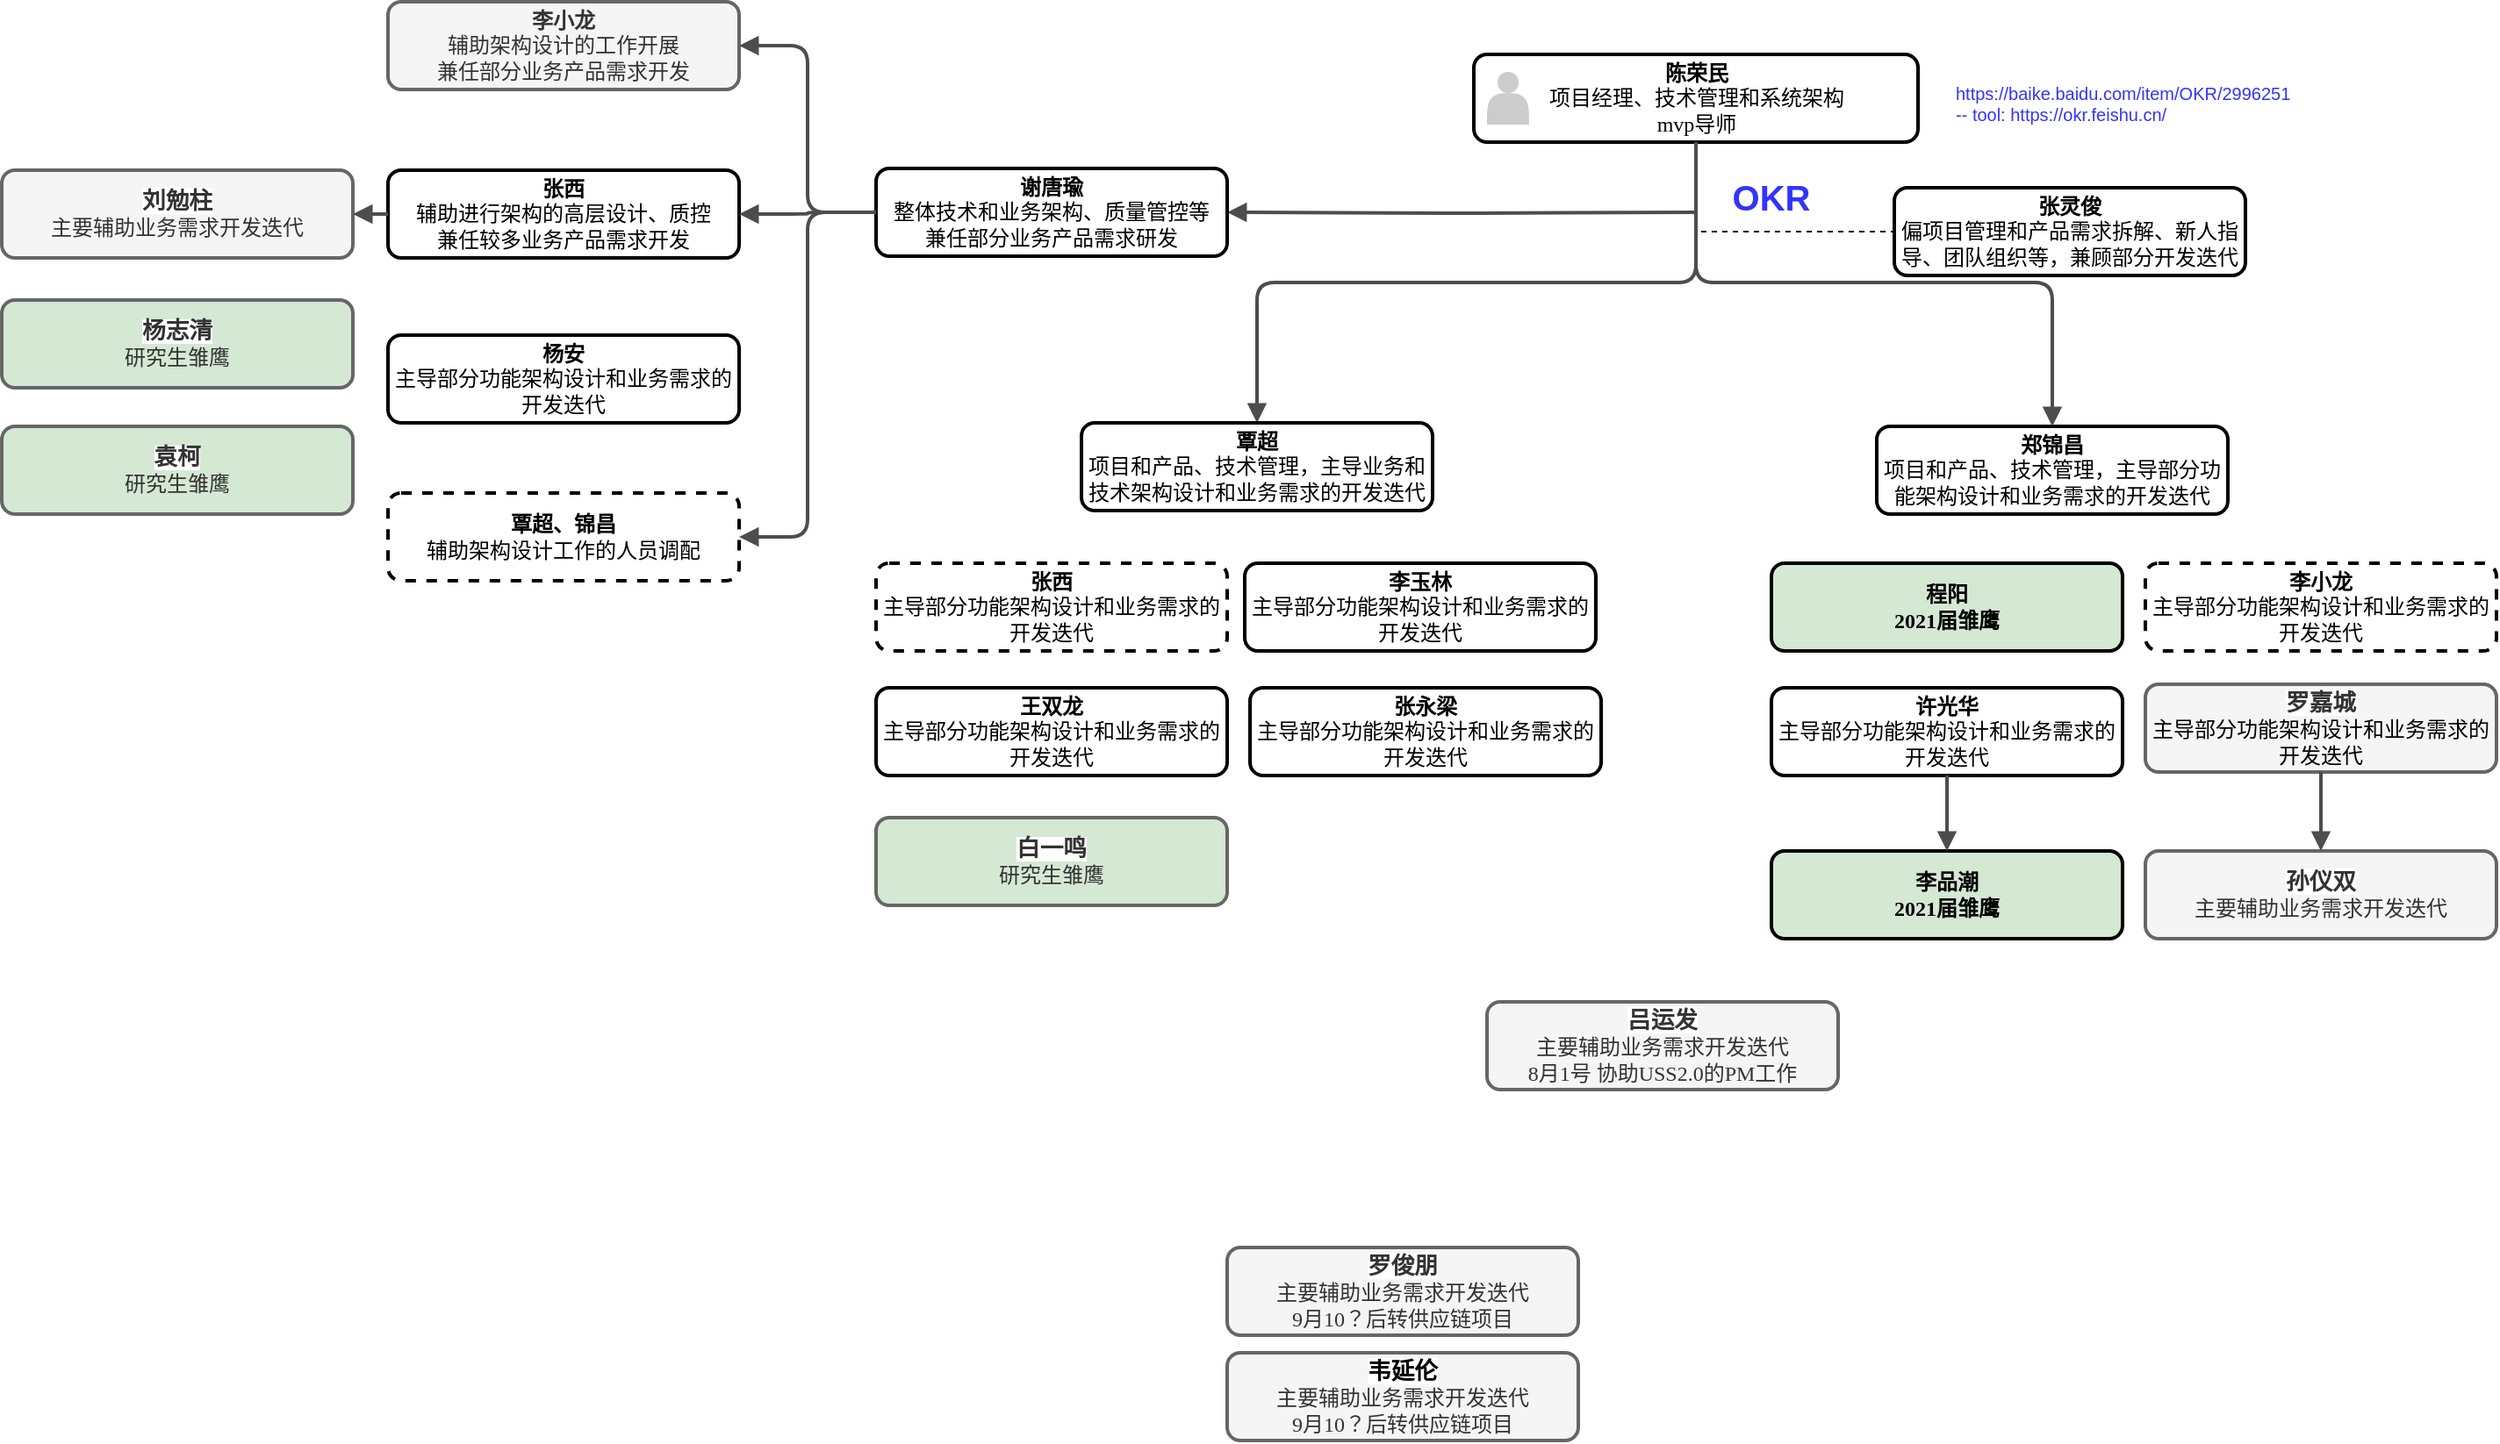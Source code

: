 <mxfile version="15.3.1" type="github">
  <diagram id="XCn5R71U23cUI78QWHwZ" name="Page-1">
    <mxGraphModel dx="1422" dy="761" grid="1" gridSize="10" guides="1" tooltips="1" connect="1" arrows="1" fold="1" page="1" pageScale="1" pageWidth="2339" pageHeight="3300" math="0" shadow="0">
      <root>
        <mxCell id="0" />
        <mxCell id="1" parent="0" />
        <mxCell id="R3nw1enJqBIg4pQ9TNsO-1" value="" style="edgeStyle=orthogonalEdgeStyle;rounded=1;html=1;labelBackgroundColor=none;endArrow=block;endFill=1;strokeColor=#4D4D4D;strokeWidth=2;fontFamily=Verdana;fontSize=12;fontStyle=1;entryX=0.5;entryY=0;entryDx=0;entryDy=0;" parent="1" source="R3nw1enJqBIg4pQ9TNsO-4" target="R3nw1enJqBIg4pQ9TNsO-15" edge="1">
          <mxGeometry relative="1" as="geometry">
            <mxPoint x="990" y="320" as="targetPoint" />
            <Array as="points">
              <mxPoint x="997" y="250" />
              <mxPoint x="747" y="250" />
            </Array>
          </mxGeometry>
        </mxCell>
        <object label="" id="R3nw1enJqBIg4pQ9TNsO-2">
          <mxCell style="edgeStyle=orthogonalEdgeStyle;rounded=1;html=1;labelBackgroundColor=none;endArrow=block;endFill=1;strokeColor=#4D4D4D;strokeWidth=2;fontFamily=Verdana;fontSize=12;fontStyle=1;entryX=1;entryY=0.5;entryDx=0;entryDy=0;" parent="1" target="R3nw1enJqBIg4pQ9TNsO-3" edge="1">
            <mxGeometry relative="1" as="geometry">
              <mxPoint x="997" y="210" as="sourcePoint" />
              <mxPoint x="600" y="290" as="targetPoint" />
            </mxGeometry>
          </mxCell>
        </object>
        <mxCell id="R3nw1enJqBIg4pQ9TNsO-3" value="&lt;div&gt;谢唐瑜&lt;/div&gt;&lt;div&gt;&lt;span style=&quot;font-weight: normal&quot;&gt;整体技术和业务架构、质量管控等&lt;/span&gt;&lt;/div&gt;&lt;div&gt;&lt;span style=&quot;font-weight: normal&quot;&gt;兼任部分业务产品需求研发&lt;/span&gt;&lt;/div&gt;" style="whiteSpace=wrap;html=1;rounded=1;shadow=0;comic=0;strokeWidth=2;fontFamily=Verdana;align=center;fontSize=12;fontStyle=1" parent="1" vertex="1">
          <mxGeometry x="530" y="185" width="200" height="50" as="geometry" />
        </mxCell>
        <mxCell id="R3nw1enJqBIg4pQ9TNsO-4" value="&lt;div&gt;&lt;span&gt;陈荣民&lt;/span&gt;&lt;/div&gt;&lt;div&gt;&lt;span style=&quot;font-weight: normal&quot;&gt;项目经理、技术管理和系统架构&lt;/span&gt;&lt;/div&gt;&lt;div&gt;&lt;span style=&quot;font-weight: normal&quot;&gt;mvp导师&lt;/span&gt;&lt;/div&gt;" style="whiteSpace=wrap;html=1;rounded=1;shadow=0;comic=0;strokeWidth=2;fontFamily=Verdana;align=center;fontSize=12;fontStyle=1" parent="1" vertex="1">
          <mxGeometry x="870.5" y="120" width="253" height="50" as="geometry" />
        </mxCell>
        <mxCell id="R3nw1enJqBIg4pQ9TNsO-5" value="" style="shape=actor;whiteSpace=wrap;html=1;rounded=0;shadow=0;comic=0;strokeWidth=1;fillColor=#CCCCCC;fontFamily=Verdana;align=center;strokeColor=none;fontSize=12;fontStyle=1" parent="1" vertex="1">
          <mxGeometry x="878" y="130" width="24" height="30" as="geometry" />
        </mxCell>
        <mxCell id="R3nw1enJqBIg4pQ9TNsO-6" value="&lt;div&gt;李小龙&lt;/div&gt;&lt;div&gt;&lt;span style=&quot;font-weight: normal&quot;&gt;辅助架构设计的工作开展&lt;/span&gt;&lt;/div&gt;&lt;div&gt;&lt;span style=&quot;font-weight: normal&quot;&gt;兼任部分业务产品需求开发&lt;/span&gt;&lt;/div&gt;" style="whiteSpace=wrap;html=1;rounded=1;shadow=0;comic=0;strokeWidth=2;fontFamily=Verdana;align=center;fontSize=12;fontStyle=1;fillColor=#f5f5f5;strokeColor=#666666;fontColor=#333333;" parent="1" vertex="1">
          <mxGeometry x="252" y="90" width="200" height="50" as="geometry" />
        </mxCell>
        <mxCell id="R3nw1enJqBIg4pQ9TNsO-7" value="&lt;div&gt;张西&lt;/div&gt;&lt;div&gt;&lt;span style=&quot;font-weight: normal&quot;&gt;辅助进行架构的高层设计、质控&lt;/span&gt;&lt;/div&gt;&lt;div&gt;&lt;span style=&quot;font-weight: normal&quot;&gt;兼任较多业务产品需求开发&lt;/span&gt;&lt;/div&gt;" style="whiteSpace=wrap;html=1;rounded=1;shadow=0;comic=0;strokeWidth=2;fontFamily=Verdana;align=center;fontSize=12;fontStyle=1;" parent="1" vertex="1">
          <mxGeometry x="252" y="186" width="200" height="50" as="geometry" />
        </mxCell>
        <mxCell id="R3nw1enJqBIg4pQ9TNsO-8" value="&lt;div&gt;覃超、锦昌&lt;/div&gt;&lt;div&gt;&lt;span style=&quot;font-weight: normal&quot;&gt;辅助架构设计工作的人员调配&lt;/span&gt;&lt;/div&gt;" style="whiteSpace=wrap;html=1;rounded=1;shadow=0;comic=0;strokeWidth=2;fontFamily=Verdana;align=center;fontSize=12;fontStyle=1;dashed=1;" parent="1" vertex="1">
          <mxGeometry x="252" y="370" width="200" height="50" as="geometry" />
        </mxCell>
        <mxCell id="R3nw1enJqBIg4pQ9TNsO-9" value="&lt;div&gt;&lt;span style=&quot;font-family: &amp;#34;arial&amp;#34; ; font-size: 13.333px ; text-align: left ; background-color: rgb(255 , 255 , 255)&quot;&gt;刘勉柱&lt;/span&gt;&lt;br&gt;&lt;/div&gt;&lt;div&gt;&lt;span style=&quot;font-weight: normal&quot;&gt;主要辅助业务需求开发迭代&lt;/span&gt;&lt;/div&gt;" style="whiteSpace=wrap;html=1;rounded=1;shadow=0;comic=0;strokeWidth=2;fontFamily=Verdana;align=center;fontSize=12;fontStyle=1;fillColor=#f5f5f5;strokeColor=#666666;fontColor=#333333;" parent="1" vertex="1">
          <mxGeometry x="32" y="186" width="200" height="50" as="geometry" />
        </mxCell>
        <mxCell id="R3nw1enJqBIg4pQ9TNsO-10" value="&lt;div&gt;张灵俊&lt;/div&gt;&lt;div&gt;&lt;span style=&quot;font-weight: normal&quot;&gt;偏项目管理和产品需求拆解、新人指导、团队组织等，兼顾部分开发迭代&lt;/span&gt;&lt;/div&gt;" style="whiteSpace=wrap;html=1;rounded=1;shadow=0;comic=0;strokeWidth=2;fontFamily=Verdana;align=center;fontSize=12;fontStyle=1;" parent="1" vertex="1">
          <mxGeometry x="1110" y="196" width="200" height="50" as="geometry" />
        </mxCell>
        <mxCell id="R3nw1enJqBIg4pQ9TNsO-12" value="&lt;div&gt;许光华&lt;/div&gt;&lt;div&gt;&lt;span style=&quot;font-weight: normal&quot;&gt;主导部分功能架构设计和业务需求的开发迭代&lt;/span&gt;&lt;/div&gt;" style="whiteSpace=wrap;html=1;rounded=1;shadow=0;comic=0;strokeWidth=2;fontFamily=Verdana;align=center;fontSize=12;fontStyle=1;" parent="1" vertex="1">
          <mxGeometry x="1040" y="481" width="200" height="50" as="geometry" />
        </mxCell>
        <mxCell id="R3nw1enJqBIg4pQ9TNsO-13" value="&lt;div&gt;张西&lt;/div&gt;&lt;div&gt;&lt;span style=&quot;font-weight: 400&quot;&gt;主导部分功能架构设计和业务需求的开发迭代&lt;/span&gt;&lt;br&gt;&lt;/div&gt;" style="whiteSpace=wrap;html=1;rounded=1;shadow=0;comic=0;strokeWidth=2;fontFamily=Verdana;align=center;fontSize=12;fontStyle=1;dashed=1;" parent="1" vertex="1">
          <mxGeometry x="530" y="410" width="200" height="50" as="geometry" />
        </mxCell>
        <mxCell id="R3nw1enJqBIg4pQ9TNsO-14" value="" style="edgeStyle=orthogonalEdgeStyle;rounded=1;html=1;labelBackgroundColor=none;endArrow=block;endFill=1;strokeColor=#4D4D4D;strokeWidth=2;fontFamily=Verdana;fontSize=12;fontStyle=1;exitX=0;exitY=0.5;exitDx=0;exitDy=0;entryX=1;entryY=0.5;entryDx=0;entryDy=0;" parent="1" source="R3nw1enJqBIg4pQ9TNsO-3" target="R3nw1enJqBIg4pQ9TNsO-6" edge="1">
          <mxGeometry relative="1" as="geometry">
            <mxPoint x="611.94" y="279.999" as="sourcePoint" />
            <mxPoint x="901.999" y="374.94" as="targetPoint" />
          </mxGeometry>
        </mxCell>
        <mxCell id="R3nw1enJqBIg4pQ9TNsO-15" value="&lt;div&gt;覃超&lt;/div&gt;&lt;div&gt;&lt;span style=&quot;font-weight: 400&quot;&gt;项目和产品、技术管理，主导业务和技术架构设计和业务需求的开发迭代&lt;/span&gt;&lt;br&gt;&lt;/div&gt;" style="whiteSpace=wrap;html=1;rounded=1;shadow=0;comic=0;strokeWidth=2;fontFamily=Verdana;align=center;fontSize=12;fontStyle=1;" parent="1" vertex="1">
          <mxGeometry x="647" y="330" width="200" height="50" as="geometry" />
        </mxCell>
        <mxCell id="R3nw1enJqBIg4pQ9TNsO-16" value="&lt;div&gt;郑锦昌&lt;/div&gt;&lt;span style=&quot;font-weight: 400&quot;&gt;项目和产品、技术管理，&lt;/span&gt;&lt;span style=&quot;font-weight: 400&quot;&gt;主导部分功能架构设计和业务需求的开发迭代&lt;/span&gt;&lt;span style=&quot;font-weight: 400&quot;&gt;&lt;br&gt;&lt;/span&gt;" style="whiteSpace=wrap;html=1;rounded=1;shadow=0;comic=0;strokeWidth=2;fontFamily=Verdana;align=center;fontSize=12;fontStyle=1;" parent="1" vertex="1">
          <mxGeometry x="1100" y="332" width="200" height="50" as="geometry" />
        </mxCell>
        <mxCell id="R3nw1enJqBIg4pQ9TNsO-17" value="&lt;div&gt;程阳&lt;/div&gt;&lt;div&gt;2021届雏鹰&lt;/div&gt;" style="whiteSpace=wrap;html=1;rounded=1;shadow=0;comic=0;strokeWidth=2;fontFamily=Verdana;align=center;fontSize=12;fontStyle=1;fillColor=#D5E8D4;" parent="1" vertex="1">
          <mxGeometry x="1040" y="410" width="200" height="50" as="geometry" />
        </mxCell>
        <mxCell id="R3nw1enJqBIg4pQ9TNsO-18" value="&lt;div&gt;&lt;font face=&quot;arial&quot;&gt;&lt;span style=&quot;font-size: 13.333px ; background-color: rgb(255 , 255 , 255)&quot;&gt;罗嘉城&lt;/span&gt;&lt;/font&gt;&lt;/div&gt;&lt;div&gt;&lt;span style=&quot;color: rgb(0 , 0 , 0) ; font-weight: 400&quot;&gt;主导部分功能架构设计和业务需求的开发迭代&lt;/span&gt;&lt;br&gt;&lt;/div&gt;" style="whiteSpace=wrap;html=1;rounded=1;shadow=0;comic=0;strokeWidth=2;fontFamily=Verdana;align=center;fontSize=12;fontStyle=1;fillColor=#f5f5f5;strokeColor=#666666;fontColor=#333333;" parent="1" vertex="1">
          <mxGeometry x="1253" y="479" width="200" height="50" as="geometry" />
        </mxCell>
        <mxCell id="R3nw1enJqBIg4pQ9TNsO-19" value="&lt;div&gt;&lt;font face=&quot;arial&quot;&gt;&lt;span style=&quot;font-size: 13.333px ; background-color: rgb(255 , 255 , 255)&quot;&gt;吕运发&lt;/span&gt;&lt;/font&gt;&lt;/div&gt;&lt;div&gt;&lt;span style=&quot;font-weight: 400&quot;&gt;主要辅助业务需求开发迭代&lt;/span&gt;&lt;br&gt;&lt;/div&gt;&lt;div&gt;&lt;span style=&quot;font-weight: 400&quot;&gt;8月1号 协助USS2.0的PM工作&lt;/span&gt;&lt;/div&gt;" style="whiteSpace=wrap;html=1;rounded=1;shadow=0;comic=0;strokeWidth=2;fontFamily=Verdana;align=center;fontSize=12;fontStyle=1;fillColor=#f5f5f5;strokeColor=#666666;fontColor=#333333;" parent="1" vertex="1">
          <mxGeometry x="878" y="660" width="200" height="50" as="geometry" />
        </mxCell>
        <mxCell id="R3nw1enJqBIg4pQ9TNsO-20" value="&lt;div&gt;&lt;font face=&quot;arial&quot;&gt;&lt;span style=&quot;font-size: 13.333px ; background-color: rgb(255 , 255 , 255)&quot;&gt;孙仪双&lt;/span&gt;&lt;/font&gt;&lt;/div&gt;&lt;div&gt;&lt;span style=&quot;font-weight: 400&quot;&gt;主要辅助业务需求开发迭代&lt;/span&gt;&lt;br&gt;&lt;/div&gt;" style="whiteSpace=wrap;html=1;rounded=1;shadow=0;comic=0;strokeWidth=2;fontFamily=Verdana;align=center;fontSize=12;fontStyle=1;fillColor=#f5f5f5;strokeColor=#666666;fontColor=#333333;" parent="1" vertex="1">
          <mxGeometry x="1253" y="574" width="200" height="50" as="geometry" />
        </mxCell>
        <mxCell id="R3nw1enJqBIg4pQ9TNsO-21" value="&lt;div&gt;王双龙&lt;/div&gt;&lt;div&gt;&lt;span style=&quot;font-weight: 400&quot;&gt;主导部分功能架构设计和业务需求的开发迭代&lt;/span&gt;&lt;br&gt;&lt;/div&gt;" style="whiteSpace=wrap;html=1;rounded=1;shadow=0;comic=0;strokeWidth=2;fontFamily=Verdana;align=center;fontSize=12;fontStyle=1;" parent="1" vertex="1">
          <mxGeometry x="530" y="481" width="200" height="50" as="geometry" />
        </mxCell>
        <mxCell id="R3nw1enJqBIg4pQ9TNsO-22" value="&lt;div&gt;&lt;span style=&quot;color: rgb(0 , 0 , 0) ; font-family: &amp;#34;arial&amp;#34; ; font-size: 13.333px ; background-color: rgb(255 , 255 , 255)&quot;&gt;韦延伦&lt;/span&gt;&lt;br&gt;&lt;/div&gt;&lt;div&gt;&lt;span style=&quot;font-weight: normal&quot;&gt;主要辅助业务需求开发迭代&lt;/span&gt;&lt;/div&gt;&lt;div&gt;&lt;span style=&quot;font-weight: 400&quot;&gt;9月10？后转供应链项目&lt;/span&gt;&lt;span style=&quot;font-weight: normal&quot;&gt;&lt;br&gt;&lt;/span&gt;&lt;/div&gt;" style="whiteSpace=wrap;html=1;rounded=1;shadow=0;comic=0;strokeWidth=2;fontFamily=Verdana;align=center;fontSize=12;fontStyle=1;fillColor=#f5f5f5;strokeColor=#666666;fontColor=#333333;" parent="1" vertex="1">
          <mxGeometry x="730" y="860" width="200" height="50" as="geometry" />
        </mxCell>
        <mxCell id="R3nw1enJqBIg4pQ9TNsO-23" value="&lt;div&gt;张永梁&lt;br&gt;&lt;/div&gt;&lt;div&gt;&lt;span style=&quot;font-weight: 400&quot;&gt;主导部分功能架构设计和业务需求的开发迭代&lt;/span&gt;&lt;br&gt;&lt;/div&gt;" style="whiteSpace=wrap;html=1;rounded=1;shadow=0;comic=0;strokeWidth=2;fontFamily=Verdana;align=center;fontSize=12;fontStyle=1;" parent="1" vertex="1">
          <mxGeometry x="743" y="481" width="200" height="50" as="geometry" />
        </mxCell>
        <mxCell id="R3nw1enJqBIg4pQ9TNsO-24" value="&lt;div&gt;李玉林&lt;br&gt;&lt;/div&gt;&lt;div&gt;&lt;span style=&quot;font-weight: 400&quot;&gt;主导部分功能架构设计和业务需求的开发迭代&lt;/span&gt;&lt;br&gt;&lt;/div&gt;" style="whiteSpace=wrap;html=1;rounded=1;shadow=0;comic=0;strokeWidth=2;fontFamily=Verdana;align=center;fontSize=12;fontStyle=1;" parent="1" vertex="1">
          <mxGeometry x="740" y="410" width="200" height="50" as="geometry" />
        </mxCell>
        <mxCell id="R3nw1enJqBIg4pQ9TNsO-25" value="" style="edgeStyle=orthogonalEdgeStyle;rounded=1;html=1;labelBackgroundColor=none;endArrow=block;endFill=1;strokeColor=#4D4D4D;strokeWidth=2;fontFamily=Verdana;fontSize=12;fontStyle=1;exitX=0;exitY=0.5;exitDx=0;exitDy=0;entryX=1;entryY=0.5;entryDx=0;entryDy=0;" parent="1" source="R3nw1enJqBIg4pQ9TNsO-3" target="R3nw1enJqBIg4pQ9TNsO-8" edge="1">
          <mxGeometry relative="1" as="geometry">
            <mxPoint x="370" y="615" as="sourcePoint" />
            <mxPoint x="280" y="520" as="targetPoint" />
          </mxGeometry>
        </mxCell>
        <mxCell id="R3nw1enJqBIg4pQ9TNsO-26" value="" style="edgeStyle=orthogonalEdgeStyle;rounded=1;html=1;labelBackgroundColor=none;endArrow=block;endFill=1;strokeColor=#4D4D4D;strokeWidth=2;fontFamily=Verdana;fontSize=12;fontStyle=1;entryX=1;entryY=0.5;entryDx=0;entryDy=0;" parent="1" source="R3nw1enJqBIg4pQ9TNsO-3" target="R3nw1enJqBIg4pQ9TNsO-7" edge="1">
          <mxGeometry relative="1" as="geometry">
            <mxPoint x="380" y="445" as="sourcePoint" />
            <mxPoint x="470" y="210" as="targetPoint" />
          </mxGeometry>
        </mxCell>
        <mxCell id="R3nw1enJqBIg4pQ9TNsO-27" value="" style="edgeStyle=orthogonalEdgeStyle;rounded=1;html=1;labelBackgroundColor=none;endArrow=block;endFill=1;strokeColor=#4D4D4D;strokeWidth=2;fontFamily=Verdana;fontSize=12;fontStyle=1;entryX=1;entryY=0.5;entryDx=0;entryDy=0;exitX=0;exitY=0.5;exitDx=0;exitDy=0;" parent="1" source="R3nw1enJqBIg4pQ9TNsO-7" target="R3nw1enJqBIg4pQ9TNsO-9" edge="1">
          <mxGeometry relative="1" as="geometry">
            <mxPoint x="282" y="210" as="sourcePoint" />
            <mxPoint x="228" y="211" as="targetPoint" />
          </mxGeometry>
        </mxCell>
        <mxCell id="R3nw1enJqBIg4pQ9TNsO-28" value="" style="edgeStyle=orthogonalEdgeStyle;rounded=1;html=1;labelBackgroundColor=none;endArrow=block;endFill=1;strokeColor=#4D4D4D;strokeWidth=2;fontFamily=Verdana;fontSize=12;fontStyle=1;exitX=0.5;exitY=1;exitDx=0;exitDy=0;" parent="1" source="R3nw1enJqBIg4pQ9TNsO-18" target="R3nw1enJqBIg4pQ9TNsO-20" edge="1">
          <mxGeometry relative="1" as="geometry">
            <mxPoint x="3" y="688" as="sourcePoint" />
            <mxPoint x="1253" y="673" as="targetPoint" />
          </mxGeometry>
        </mxCell>
        <mxCell id="R3nw1enJqBIg4pQ9TNsO-30" value="" style="edgeStyle=orthogonalEdgeStyle;rounded=1;html=1;labelBackgroundColor=none;endArrow=block;endFill=1;strokeColor=#4D4D4D;strokeWidth=2;fontFamily=Verdana;fontSize=12;fontStyle=1;exitX=0.5;exitY=1;exitDx=0;exitDy=0;entryX=0.5;entryY=0;entryDx=0;entryDy=0;" parent="1" source="R3nw1enJqBIg4pQ9TNsO-4" target="R3nw1enJqBIg4pQ9TNsO-16" edge="1">
          <mxGeometry relative="1" as="geometry">
            <mxPoint x="230" y="635" as="sourcePoint" />
            <mxPoint x="140" y="540" as="targetPoint" />
            <Array as="points">
              <mxPoint x="997" y="250" />
              <mxPoint x="1200" y="250" />
            </Array>
          </mxGeometry>
        </mxCell>
        <mxCell id="R3nw1enJqBIg4pQ9TNsO-31" value="OKR" style="text;html=1;strokeColor=none;fillColor=none;align=center;verticalAlign=middle;whiteSpace=wrap;rounded=0;fontSize=20;fontStyle=1;fontColor=#3333FF;" parent="1" vertex="1">
          <mxGeometry x="1020" y="186" width="40" height="30" as="geometry" />
        </mxCell>
        <UserObject label="https://baike.baidu.com/item/OKR/2996251&lt;br&gt;-- tool:&amp;nbsp;https://okr.feishu.cn/" link="https://baike.baidu.com/item/OKR/2996251?fr=aladdin" id="R3nw1enJqBIg4pQ9TNsO-32">
          <mxCell style="text;whiteSpace=wrap;html=1;fontSize=10;fontColor=#3333FF;" parent="1" vertex="1">
            <mxGeometry x="1143" y="130" width="250" height="30" as="geometry" />
          </mxCell>
        </UserObject>
        <mxCell id="R3nw1enJqBIg4pQ9TNsO-33" value="" style="endArrow=none;dashed=1;html=1;entryX=0;entryY=0.5;entryDx=0;entryDy=0;" parent="1" target="R3nw1enJqBIg4pQ9TNsO-10" edge="1">
          <mxGeometry width="50" height="50" relative="1" as="geometry">
            <mxPoint x="1000" y="221" as="sourcePoint" />
            <mxPoint x="1010" y="310" as="targetPoint" />
          </mxGeometry>
        </mxCell>
        <mxCell id="R3nw1enJqBIg4pQ9TNsO-34" value="&lt;div&gt;杨安&lt;br&gt;&lt;/div&gt;&lt;div&gt;&lt;span style=&quot;font-weight: 400&quot;&gt;主导部分功能架构设计和业务需求的开发迭代&lt;/span&gt;&lt;br&gt;&lt;/div&gt;" style="whiteSpace=wrap;html=1;rounded=1;shadow=0;comic=0;strokeWidth=2;fontFamily=Verdana;align=center;fontSize=12;fontStyle=1;" parent="1" vertex="1">
          <mxGeometry x="252" y="280" width="200" height="50" as="geometry" />
        </mxCell>
        <mxCell id="R3nw1enJqBIg4pQ9TNsO-35" value="&lt;div&gt;李小龙&lt;/div&gt;&lt;div&gt;&lt;span style=&quot;font-weight: 400&quot;&gt;主导部分功能架构设计和业务需求的开发迭代&lt;/span&gt;&lt;br&gt;&lt;/div&gt;" style="whiteSpace=wrap;html=1;rounded=1;shadow=0;comic=0;strokeWidth=2;fontFamily=Verdana;align=center;fontSize=12;fontStyle=1;dashed=1;" parent="1" vertex="1">
          <mxGeometry x="1253" y="410" width="200" height="50" as="geometry" />
        </mxCell>
        <mxCell id="RtsyGS_YXh4Uilgb_ea2-1" value="&lt;div&gt;&lt;span style=&quot;text-align: left ; background-color: rgb(255 , 255 , 255)&quot;&gt;&lt;font face=&quot;arial&quot;&gt;&lt;span style=&quot;font-size: 13.333px&quot;&gt;杨志清&lt;/span&gt;&lt;/font&gt;&lt;/span&gt;&lt;br&gt;&lt;/div&gt;&lt;div&gt;&lt;span style=&quot;font-weight: normal&quot;&gt;研究生雏鹰&lt;/span&gt;&lt;/div&gt;" style="whiteSpace=wrap;html=1;rounded=1;shadow=0;comic=0;strokeWidth=2;fontFamily=Verdana;align=center;fontSize=12;fontStyle=1;fillColor=#D5E8D4;strokeColor=#666666;fontColor=#333333;" parent="1" vertex="1">
          <mxGeometry x="32" y="260" width="200" height="50" as="geometry" />
        </mxCell>
        <mxCell id="RtsyGS_YXh4Uilgb_ea2-2" value="&lt;div&gt;&lt;span style=&quot;text-align: left ; background-color: rgb(255 , 255 , 255)&quot;&gt;&lt;font face=&quot;arial&quot;&gt;&lt;span style=&quot;font-size: 13.333px&quot;&gt;白一鸣&lt;/span&gt;&lt;/font&gt;&lt;/span&gt;&lt;br&gt;&lt;/div&gt;&lt;div&gt;&lt;span style=&quot;font-weight: normal&quot;&gt;研究生雏鹰&lt;/span&gt;&lt;/div&gt;" style="whiteSpace=wrap;html=1;rounded=1;shadow=0;comic=0;strokeWidth=2;fontFamily=Verdana;align=center;fontSize=12;fontStyle=1;fillColor=#D5E8D4;strokeColor=#666666;fontColor=#333333;" parent="1" vertex="1">
          <mxGeometry x="530" y="555" width="200" height="50" as="geometry" />
        </mxCell>
        <mxCell id="RtsyGS_YXh4Uilgb_ea2-3" value="&lt;div&gt;&lt;span style=&quot;text-align: left ; background-color: rgb(255 , 255 , 255)&quot;&gt;&lt;font face=&quot;arial&quot;&gt;&lt;span style=&quot;font-size: 13.333px&quot;&gt;袁柯&lt;/span&gt;&lt;/font&gt;&lt;/span&gt;&lt;br&gt;&lt;/div&gt;&lt;div&gt;&lt;span style=&quot;font-weight: normal&quot;&gt;研究生雏鹰&lt;/span&gt;&lt;/div&gt;" style="whiteSpace=wrap;html=1;rounded=1;shadow=0;comic=0;strokeWidth=2;fontFamily=Verdana;align=center;fontSize=12;fontStyle=1;fillColor=#D5E8D4;strokeColor=#666666;fontColor=#333333;" parent="1" vertex="1">
          <mxGeometry x="32" y="332" width="200" height="50" as="geometry" />
        </mxCell>
        <mxCell id="RtsyGS_YXh4Uilgb_ea2-4" value="&lt;div&gt;&lt;span style=&quot;font-family: &amp;#34;arial&amp;#34; ; font-size: 13.333px ; text-align: left ; background-color: rgb(255 , 255 , 255)&quot;&gt;罗俊朋&lt;/span&gt;&lt;br&gt;&lt;/div&gt;&lt;div&gt;&lt;span style=&quot;font-weight: normal&quot;&gt;主要辅助业务需求开发迭代&lt;/span&gt;&lt;/div&gt;&lt;div&gt;&lt;span style=&quot;font-weight: normal&quot;&gt;9月10？后转供应链项目&lt;/span&gt;&lt;/div&gt;" style="whiteSpace=wrap;html=1;rounded=1;shadow=0;comic=0;strokeWidth=2;fontFamily=Verdana;align=center;fontSize=12;fontStyle=1;fillColor=#f5f5f5;strokeColor=#666666;fontColor=#333333;" parent="1" vertex="1">
          <mxGeometry x="730" y="800" width="200" height="50" as="geometry" />
        </mxCell>
        <mxCell id="Af8z5R00L0Q75KnH0LmD-3" value="&lt;div&gt;李品潮&lt;br&gt;&lt;/div&gt;&lt;div&gt;2021届雏鹰&lt;/div&gt;" style="whiteSpace=wrap;html=1;rounded=1;shadow=0;comic=0;strokeWidth=2;fontFamily=Verdana;align=center;fontSize=12;fontStyle=1;fillColor=#D5E8D4;" parent="1" vertex="1">
          <mxGeometry x="1040" y="574" width="200" height="50" as="geometry" />
        </mxCell>
        <mxCell id="S7RNmbcZfL6nqWVgTy19-1" value="" style="edgeStyle=orthogonalEdgeStyle;rounded=1;html=1;labelBackgroundColor=none;endArrow=block;endFill=1;strokeColor=#4D4D4D;strokeWidth=2;fontFamily=Verdana;fontSize=12;fontStyle=1;exitX=0.5;exitY=1;exitDx=0;exitDy=0;entryX=0.5;entryY=0;entryDx=0;entryDy=0;" edge="1" parent="1" source="R3nw1enJqBIg4pQ9TNsO-12" target="Af8z5R00L0Q75KnH0LmD-3">
          <mxGeometry relative="1" as="geometry">
            <mxPoint x="1363" y="539" as="sourcePoint" />
            <mxPoint x="1363" y="584" as="targetPoint" />
          </mxGeometry>
        </mxCell>
      </root>
    </mxGraphModel>
  </diagram>
</mxfile>
